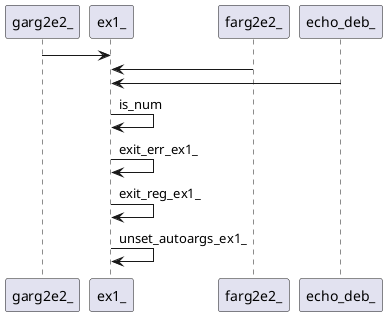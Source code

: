 @startuml rete
garg2e2_ -> ex1_ 
farg2e2_ -> ex1_
echo_deb_ -> ex1_
ex1_ -> ex1_:is_num
ex1_ -> ex1_:exit_err_ex1_
ex1_ -> ex1_:exit_reg_ex1_
ex1_ -> ex1_:unset_autoargs_ex1_
' {wrap_fn}
' fnn o-> ex1_
' {body_fn}
@enduml